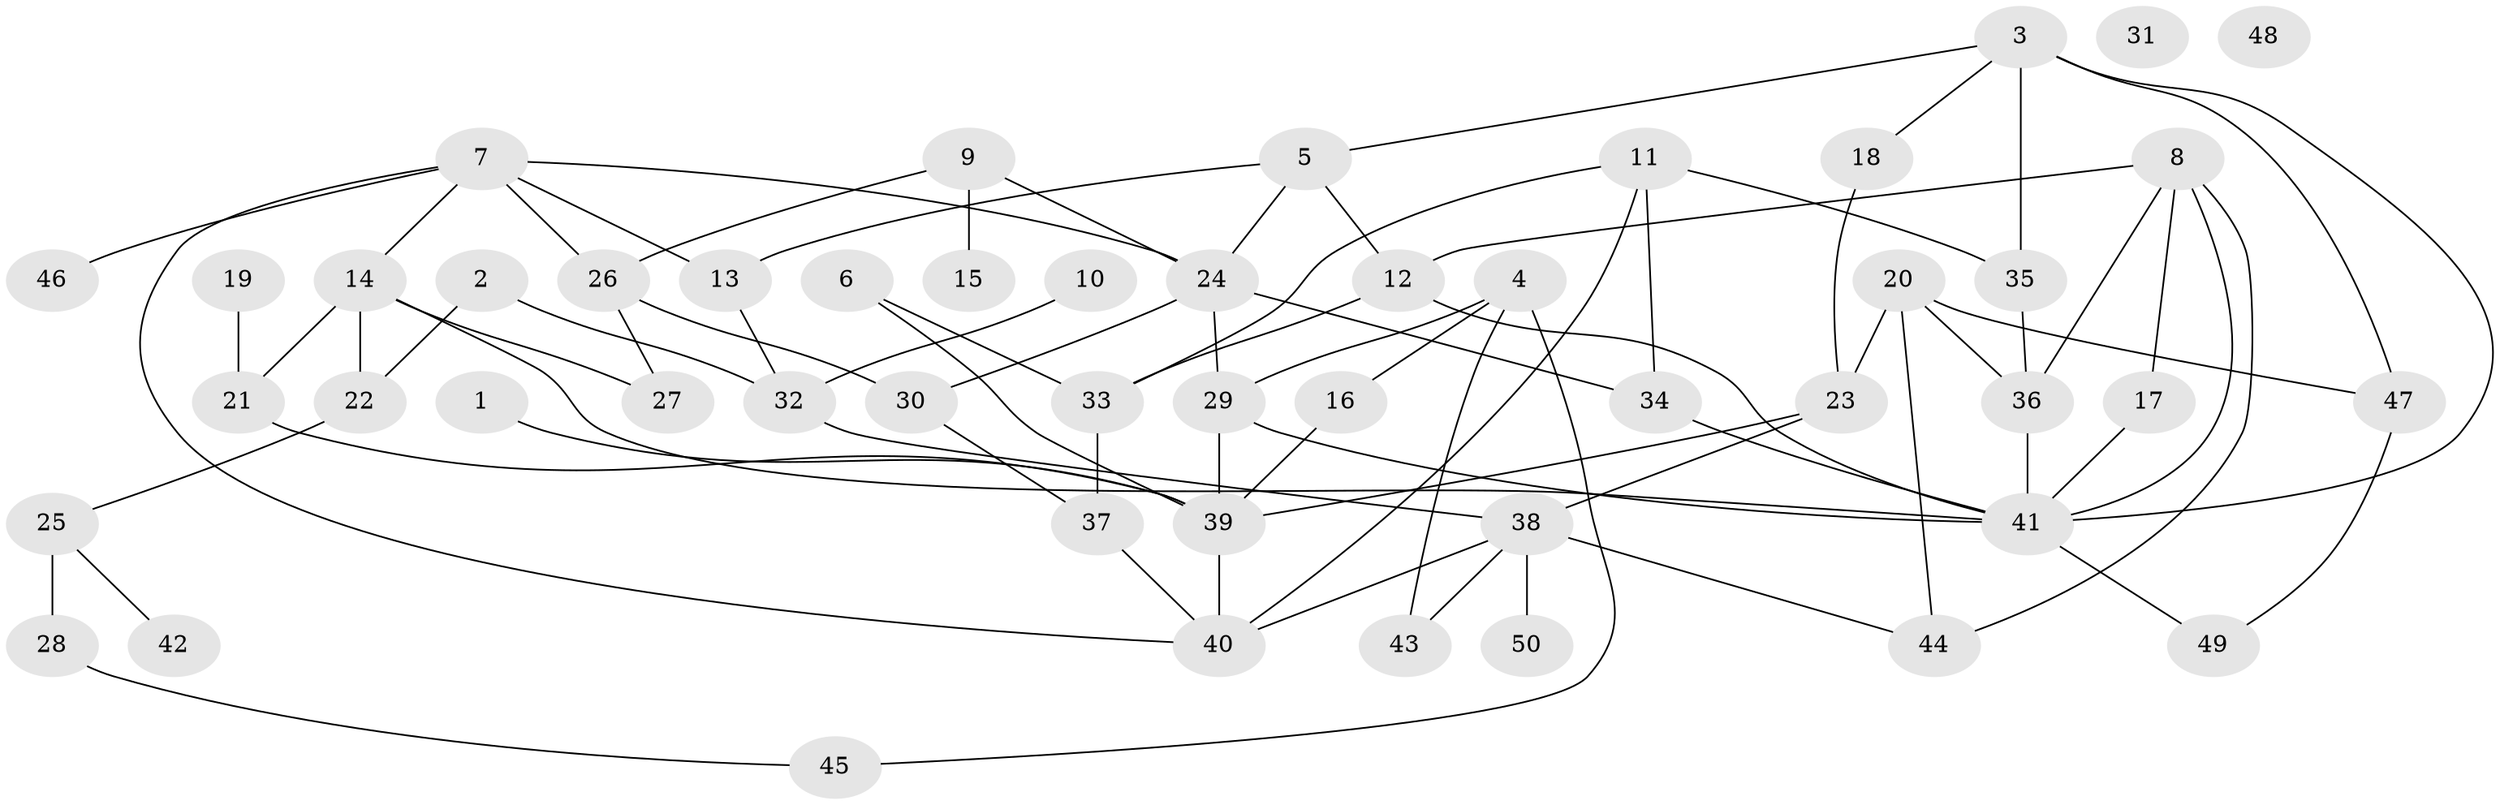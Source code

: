 // Generated by graph-tools (version 1.1) at 2025/49/03/09/25 03:49:06]
// undirected, 50 vertices, 79 edges
graph export_dot {
graph [start="1"]
  node [color=gray90,style=filled];
  1;
  2;
  3;
  4;
  5;
  6;
  7;
  8;
  9;
  10;
  11;
  12;
  13;
  14;
  15;
  16;
  17;
  18;
  19;
  20;
  21;
  22;
  23;
  24;
  25;
  26;
  27;
  28;
  29;
  30;
  31;
  32;
  33;
  34;
  35;
  36;
  37;
  38;
  39;
  40;
  41;
  42;
  43;
  44;
  45;
  46;
  47;
  48;
  49;
  50;
  1 -- 39;
  2 -- 22;
  2 -- 32;
  3 -- 5;
  3 -- 18;
  3 -- 35;
  3 -- 41;
  3 -- 47;
  4 -- 16;
  4 -- 29;
  4 -- 43;
  4 -- 45;
  5 -- 12;
  5 -- 13;
  5 -- 24;
  6 -- 33;
  6 -- 39;
  7 -- 13;
  7 -- 14;
  7 -- 24;
  7 -- 26;
  7 -- 40;
  7 -- 46;
  8 -- 12;
  8 -- 17;
  8 -- 36;
  8 -- 41;
  8 -- 44;
  9 -- 15;
  9 -- 24;
  9 -- 26;
  10 -- 32;
  11 -- 33;
  11 -- 34;
  11 -- 35;
  11 -- 40;
  12 -- 33;
  12 -- 41;
  13 -- 32;
  14 -- 21;
  14 -- 22;
  14 -- 27;
  14 -- 41;
  16 -- 39;
  17 -- 41;
  18 -- 23;
  19 -- 21;
  20 -- 23;
  20 -- 36;
  20 -- 44;
  20 -- 47;
  21 -- 39;
  22 -- 25;
  23 -- 38;
  23 -- 39;
  24 -- 29;
  24 -- 30;
  24 -- 34;
  25 -- 28;
  25 -- 42;
  26 -- 27;
  26 -- 30;
  28 -- 45;
  29 -- 39;
  29 -- 41;
  30 -- 37;
  32 -- 38;
  33 -- 37;
  34 -- 41;
  35 -- 36;
  36 -- 41;
  37 -- 40;
  38 -- 40;
  38 -- 43;
  38 -- 44;
  38 -- 50;
  39 -- 40;
  41 -- 49;
  47 -- 49;
}
